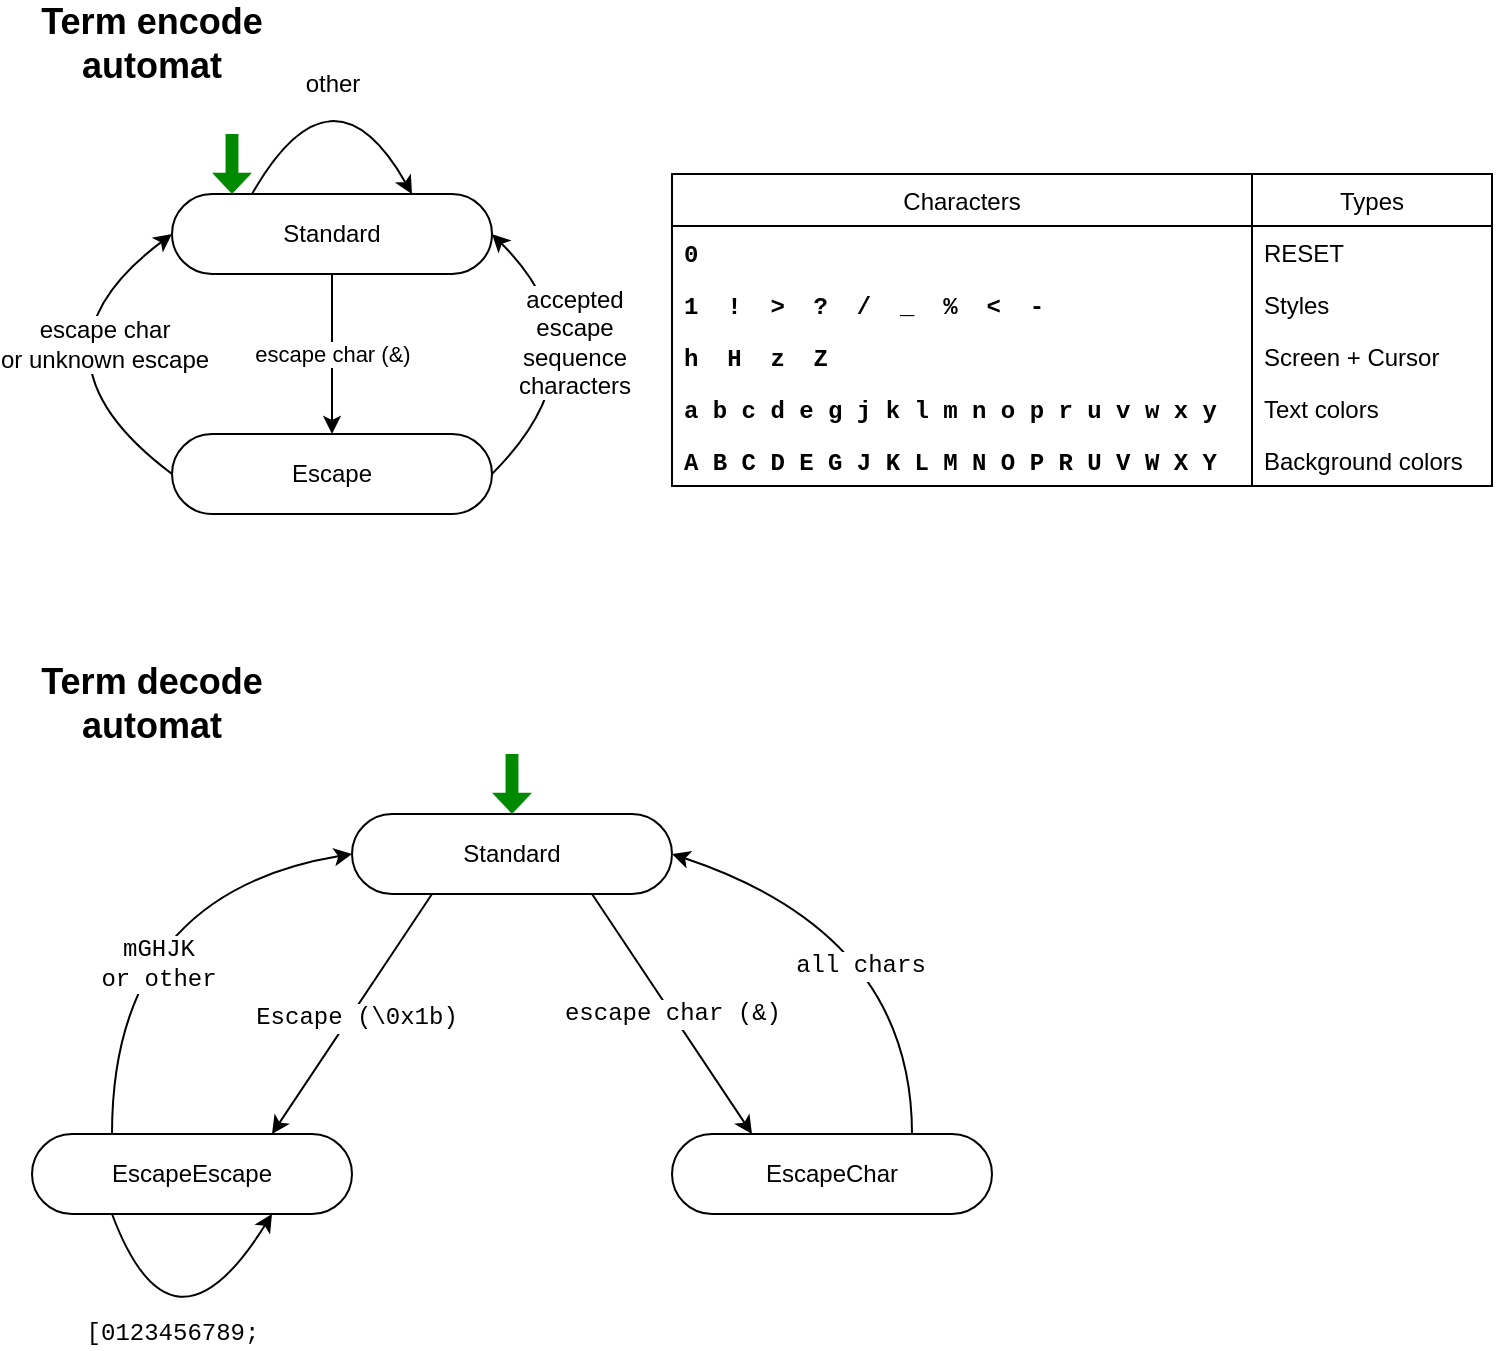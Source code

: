 <mxfile>
    <diagram id="yeJ3IWCJ9gIF9OlsIcYc" name="Page-1">
        <mxGraphModel dx="712" dy="993" grid="1" gridSize="10" guides="1" tooltips="1" connect="1" arrows="1" fold="1" page="1" pageScale="1" pageWidth="827" pageHeight="1169" math="0" shadow="0">
            <root>
                <mxCell id="0"/>
                <mxCell id="1" parent="0"/>
                <mxCell id="4" value="escape char (&amp;amp;)" style="edgeStyle=none;html=1;exitX=0.5;exitY=1;exitDx=0;exitDy=0;entryX=0.5;entryY=0;entryDx=0;entryDy=0;" edge="1" parent="1" source="2" target="3">
                    <mxGeometry relative="1" as="geometry"/>
                </mxCell>
                <mxCell id="2" value="Standard" style="rounded=1;whiteSpace=wrap;html=1;arcSize=50;" vertex="1" parent="1">
                    <mxGeometry x="110" y="130" width="160" height="40" as="geometry"/>
                </mxCell>
                <mxCell id="6" style="edgeStyle=none;html=1;exitX=1;exitY=0.5;exitDx=0;exitDy=0;entryX=1;entryY=0.5;entryDx=0;entryDy=0;fontSize=17;curved=1;" edge="1" parent="1" source="3" target="2">
                    <mxGeometry relative="1" as="geometry">
                        <Array as="points">
                            <mxPoint x="330" y="210"/>
                        </Array>
                    </mxGeometry>
                </mxCell>
                <mxCell id="11" value="accepted&lt;br&gt;escape&lt;br&gt;sequence&lt;br&gt;characters" style="edgeLabel;html=1;align=center;verticalAlign=middle;resizable=0;points=[];fontSize=12;" vertex="1" connectable="0" parent="6">
                    <mxGeometry x="0.4" y="26" relative="1" as="geometry">
                        <mxPoint x="23" as="offset"/>
                    </mxGeometry>
                </mxCell>
                <mxCell id="7" style="edgeStyle=none;curved=1;html=1;exitX=0;exitY=0.5;exitDx=0;exitDy=0;entryX=0;entryY=0.5;entryDx=0;entryDy=0;fontSize=17;" edge="1" parent="1" source="3" target="2">
                    <mxGeometry relative="1" as="geometry">
                        <Array as="points">
                            <mxPoint x="30" y="210"/>
                        </Array>
                    </mxGeometry>
                </mxCell>
                <mxCell id="10" value="escape char&lt;br&gt;or unknown escape" style="edgeLabel;html=1;align=center;verticalAlign=middle;resizable=0;points=[];fontSize=12;" vertex="1" connectable="0" parent="7">
                    <mxGeometry x="0.39" y="-23" relative="1" as="geometry">
                        <mxPoint x="1" as="offset"/>
                    </mxGeometry>
                </mxCell>
                <mxCell id="3" value="Escape" style="rounded=1;whiteSpace=wrap;html=1;arcSize=50;" vertex="1" parent="1">
                    <mxGeometry x="110" y="250" width="160" height="40" as="geometry"/>
                </mxCell>
                <mxCell id="5" value="Term encode automat" style="text;html=1;strokeColor=none;fillColor=none;align=center;verticalAlign=middle;whiteSpace=wrap;rounded=0;fontSize=18;fontStyle=1" vertex="1" parent="1">
                    <mxGeometry x="40" y="40" width="120" height="30" as="geometry"/>
                </mxCell>
                <mxCell id="8" style="edgeStyle=none;curved=1;html=1;exitX=0.25;exitY=0;exitDx=0;exitDy=0;entryX=0.75;entryY=0;entryDx=0;entryDy=0;fontSize=17;" edge="1" parent="1" source="2" target="2">
                    <mxGeometry relative="1" as="geometry">
                        <Array as="points">
                            <mxPoint x="190" y="60"/>
                        </Array>
                    </mxGeometry>
                </mxCell>
                <mxCell id="9" value="other" style="edgeLabel;html=1;align=center;verticalAlign=middle;resizable=0;points=[];fontSize=12;" vertex="1" connectable="0" parent="8">
                    <mxGeometry x="-0.365" y="-16" relative="1" as="geometry">
                        <mxPoint x="1" y="-19" as="offset"/>
                    </mxGeometry>
                </mxCell>
                <mxCell id="19" value="Characters" style="swimlane;fontStyle=0;childLayout=stackLayout;horizontal=1;startSize=26;fillColor=none;horizontalStack=0;resizeParent=1;resizeParentMax=0;resizeLast=0;collapsible=1;marginBottom=0;fontSize=12;" vertex="1" parent="1">
                    <mxGeometry x="360" y="120" width="290" height="156" as="geometry"/>
                </mxCell>
                <mxCell id="20" value="0" style="text;strokeColor=none;fillColor=none;align=left;verticalAlign=top;spacingLeft=4;spacingRight=4;overflow=hidden;rotatable=0;points=[[0,0.5],[1,0.5]];portConstraint=eastwest;fontSize=12;fontStyle=1;fontFamily=Courier New;" vertex="1" parent="19">
                    <mxGeometry y="26" width="290" height="26" as="geometry"/>
                </mxCell>
                <mxCell id="21" value="1  !  &gt;  ?  /  _  %  &lt;  -" style="text;strokeColor=none;fillColor=none;align=left;verticalAlign=top;spacingLeft=4;spacingRight=4;overflow=hidden;rotatable=0;points=[[0,0.5],[1,0.5]];portConstraint=eastwest;fontSize=12;fontStyle=1;fontFamily=Courier New;" vertex="1" parent="19">
                    <mxGeometry y="52" width="290" height="26" as="geometry"/>
                </mxCell>
                <mxCell id="23" value="h  H  z  Z" style="text;strokeColor=none;fillColor=none;align=left;verticalAlign=top;spacingLeft=4;spacingRight=4;overflow=hidden;rotatable=0;points=[[0,0.5],[1,0.5]];portConstraint=eastwest;fontSize=12;fontStyle=1;fontFamily=Courier New;" vertex="1" parent="19">
                    <mxGeometry y="78" width="290" height="26" as="geometry"/>
                </mxCell>
                <mxCell id="22" value="a b c d e g j k l m n o p r u v w x y" style="text;strokeColor=none;fillColor=none;align=left;verticalAlign=top;spacingLeft=4;spacingRight=4;overflow=hidden;rotatable=0;points=[[0,0.5],[1,0.5]];portConstraint=eastwest;fontSize=12;fontFamily=Courier New;fontStyle=1" vertex="1" parent="19">
                    <mxGeometry y="104" width="290" height="26" as="geometry"/>
                </mxCell>
                <mxCell id="24" value="A B C D E G J K L M N O P R U V W X Y" style="text;strokeColor=none;fillColor=none;align=left;verticalAlign=top;spacingLeft=4;spacingRight=4;overflow=hidden;rotatable=0;points=[[0,0.5],[1,0.5]];portConstraint=eastwest;fontSize=12;fontFamily=Courier New;fontStyle=1" vertex="1" parent="19">
                    <mxGeometry y="130" width="290" height="26" as="geometry"/>
                </mxCell>
                <mxCell id="30" value="Types" style="swimlane;fontStyle=0;childLayout=stackLayout;horizontal=1;startSize=26;fillColor=none;horizontalStack=0;resizeParent=1;resizeParentMax=0;resizeLast=0;collapsible=1;marginBottom=0;fontSize=12;" vertex="1" parent="1">
                    <mxGeometry x="650" y="120" width="120" height="156" as="geometry"/>
                </mxCell>
                <mxCell id="31" value="RESET" style="text;strokeColor=none;fillColor=none;align=left;verticalAlign=top;spacingLeft=4;spacingRight=4;overflow=hidden;rotatable=0;points=[[0,0.5],[1,0.5]];portConstraint=eastwest;fontSize=12;fontStyle=0" vertex="1" parent="30">
                    <mxGeometry y="26" width="120" height="26" as="geometry"/>
                </mxCell>
                <mxCell id="32" value="Styles" style="text;strokeColor=none;fillColor=none;align=left;verticalAlign=top;spacingLeft=4;spacingRight=4;overflow=hidden;rotatable=0;points=[[0,0.5],[1,0.5]];portConstraint=eastwest;fontSize=12;fontStyle=0" vertex="1" parent="30">
                    <mxGeometry y="52" width="120" height="26" as="geometry"/>
                </mxCell>
                <mxCell id="33" value="Screen + Cursor" style="text;strokeColor=none;fillColor=none;align=left;verticalAlign=top;spacingLeft=4;spacingRight=4;overflow=hidden;rotatable=0;points=[[0,0.5],[1,0.5]];portConstraint=eastwest;fontSize=12;fontStyle=0" vertex="1" parent="30">
                    <mxGeometry y="78" width="120" height="26" as="geometry"/>
                </mxCell>
                <mxCell id="34" value="Text colors" style="text;strokeColor=none;fillColor=none;align=left;verticalAlign=top;spacingLeft=4;spacingRight=4;overflow=hidden;rotatable=0;points=[[0,0.5],[1,0.5]];portConstraint=eastwest;fontSize=12;fontStyle=0" vertex="1" parent="30">
                    <mxGeometry y="104" width="120" height="26" as="geometry"/>
                </mxCell>
                <mxCell id="35" value="Background colors" style="text;strokeColor=none;fillColor=none;align=left;verticalAlign=top;spacingLeft=4;spacingRight=4;overflow=hidden;rotatable=0;points=[[0,0.5],[1,0.5]];portConstraint=eastwest;fontSize=12;" vertex="1" parent="30">
                    <mxGeometry y="130" width="120" height="26" as="geometry"/>
                </mxCell>
                <mxCell id="36" value="Term decode automat" style="text;html=1;strokeColor=none;fillColor=none;align=center;verticalAlign=middle;whiteSpace=wrap;rounded=0;fontSize=18;fontStyle=1" vertex="1" parent="1">
                    <mxGeometry x="40" y="370" width="120" height="30" as="geometry"/>
                </mxCell>
                <mxCell id="40" value="escape char (&amp;amp;)" style="edgeStyle=none;curved=1;html=1;exitX=0.75;exitY=1;exitDx=0;exitDy=0;entryX=0.25;entryY=0;entryDx=0;entryDy=0;fontFamily=Courier New;fontSize=12;" edge="1" parent="1" source="37" target="39">
                    <mxGeometry relative="1" as="geometry"/>
                </mxCell>
                <mxCell id="41" style="edgeStyle=none;curved=1;html=1;exitX=0.25;exitY=1;exitDx=0;exitDy=0;entryX=0.75;entryY=0;entryDx=0;entryDy=0;fontFamily=Courier New;fontSize=12;" edge="1" parent="1" source="37" target="38">
                    <mxGeometry relative="1" as="geometry"/>
                </mxCell>
                <mxCell id="42" value="Escape (\0x1b)" style="edgeLabel;html=1;align=center;verticalAlign=middle;resizable=0;points=[];fontSize=12;fontFamily=Courier New;" vertex="1" connectable="0" parent="41">
                    <mxGeometry x="0.006" y="2" relative="1" as="geometry">
                        <mxPoint as="offset"/>
                    </mxGeometry>
                </mxCell>
                <mxCell id="37" value="Standard" style="rounded=1;whiteSpace=wrap;html=1;arcSize=50;" vertex="1" parent="1">
                    <mxGeometry x="200" y="440" width="160" height="40" as="geometry"/>
                </mxCell>
                <mxCell id="43" style="edgeStyle=none;curved=1;html=1;exitX=0.25;exitY=0;exitDx=0;exitDy=0;entryX=0;entryY=0.5;entryDx=0;entryDy=0;fontFamily=Courier New;fontSize=12;" edge="1" parent="1" source="38" target="37">
                    <mxGeometry relative="1" as="geometry">
                        <Array as="points">
                            <mxPoint x="80" y="480"/>
                        </Array>
                    </mxGeometry>
                </mxCell>
                <mxCell id="46" value="mGHJK&lt;br&gt;or other" style="edgeLabel;html=1;align=center;verticalAlign=middle;resizable=0;points=[];fontSize=12;fontFamily=Courier New;" vertex="1" connectable="0" parent="43">
                    <mxGeometry x="-0.292" y="-23" relative="1" as="geometry">
                        <mxPoint as="offset"/>
                    </mxGeometry>
                </mxCell>
                <mxCell id="38" value="EscapeEscape" style="rounded=1;whiteSpace=wrap;html=1;arcSize=50;" vertex="1" parent="1">
                    <mxGeometry x="40" y="600" width="160" height="40" as="geometry"/>
                </mxCell>
                <mxCell id="50" style="edgeStyle=none;curved=1;html=1;exitX=0.75;exitY=0;exitDx=0;exitDy=0;entryX=1;entryY=0.5;entryDx=0;entryDy=0;fontFamily=Courier New;fontSize=12;" edge="1" parent="1" source="39" target="37">
                    <mxGeometry relative="1" as="geometry">
                        <Array as="points">
                            <mxPoint x="480" y="500"/>
                        </Array>
                    </mxGeometry>
                </mxCell>
                <mxCell id="51" value="all chars" style="edgeLabel;html=1;align=center;verticalAlign=middle;resizable=0;points=[];fontSize=12;fontFamily=Courier New;" vertex="1" connectable="0" parent="50">
                    <mxGeometry x="0.064" y="23" relative="1" as="geometry">
                        <mxPoint as="offset"/>
                    </mxGeometry>
                </mxCell>
                <mxCell id="39" value="EscapeChar" style="rounded=1;whiteSpace=wrap;html=1;arcSize=50;" vertex="1" parent="1">
                    <mxGeometry x="360" y="600" width="160" height="40" as="geometry"/>
                </mxCell>
                <mxCell id="44" style="edgeStyle=none;curved=1;html=1;exitX=0.25;exitY=1;exitDx=0;exitDy=0;entryX=0.75;entryY=1;entryDx=0;entryDy=0;fontFamily=Courier New;fontSize=12;" edge="1" parent="1" source="38" target="38">
                    <mxGeometry relative="1" as="geometry">
                        <Array as="points">
                            <mxPoint x="110" y="720"/>
                        </Array>
                    </mxGeometry>
                </mxCell>
                <mxCell id="49" value="[0123456789;" style="edgeLabel;html=1;align=center;verticalAlign=middle;resizable=0;points=[];fontSize=12;fontFamily=Courier New;" vertex="1" connectable="0" parent="44">
                    <mxGeometry x="-0.443" y="16" relative="1" as="geometry">
                        <mxPoint x="-3" y="19" as="offset"/>
                    </mxGeometry>
                </mxCell>
                <mxCell id="52" value="" style="shape=singleArrow;direction=south;whiteSpace=wrap;html=1;labelBackgroundColor=none;strokeColor=none;strokeWidth=2;arrowWidth=0.322;arrowSize=0.355;fillColor=#008a00;fontColor=#ffffff;" vertex="1" parent="1">
                    <mxGeometry x="130" y="100" width="20" height="30" as="geometry"/>
                </mxCell>
                <mxCell id="54" value="" style="shape=singleArrow;direction=south;whiteSpace=wrap;html=1;labelBackgroundColor=none;strokeColor=none;strokeWidth=2;arrowWidth=0.322;arrowSize=0.355;fillColor=#008a00;fontColor=#ffffff;" vertex="1" parent="1">
                    <mxGeometry x="270" y="410" width="20" height="30" as="geometry"/>
                </mxCell>
            </root>
        </mxGraphModel>
    </diagram>
</mxfile>